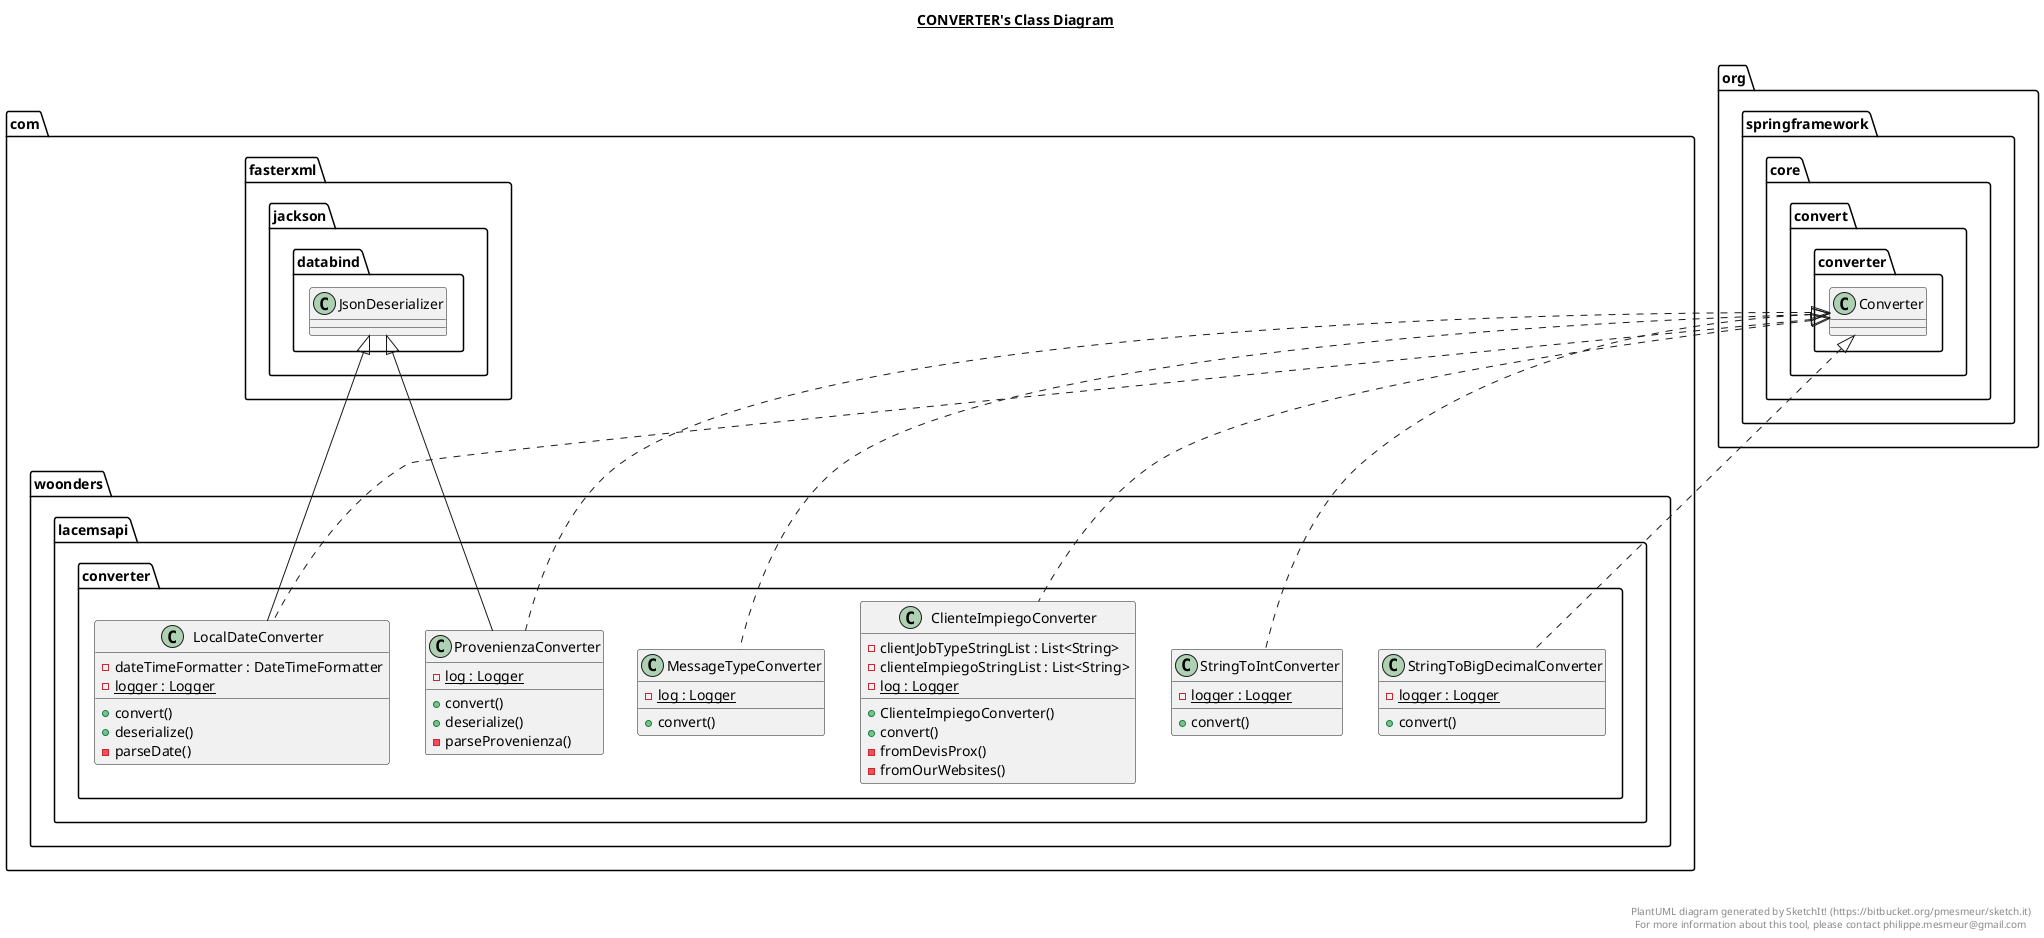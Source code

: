 @startuml

title __CONVERTER's Class Diagram__\n

  namespace com.woonders.lacemsapi.converter {
    class com.woonders.lacemsapi.converter.ClienteImpiegoConverter {
        - clientJobTypeStringList : List<String>
        - clienteImpiegoStringList : List<String>
        {static} - log : Logger
        + ClienteImpiegoConverter()
        + convert()
        - fromDevisProx()
        - fromOurWebsites()
    }
  }
  

  namespace com.woonders.lacemsapi.converter {
    class com.woonders.lacemsapi.converter.LocalDateConverter {
        - dateTimeFormatter : DateTimeFormatter
        {static} - logger : Logger
        + convert()
        + deserialize()
        - parseDate()
    }
  }
  

  namespace com.woonders.lacemsapi.converter {
    class com.woonders.lacemsapi.converter.MessageTypeConverter {
        {static} - log : Logger
        + convert()
    }
  }
  

  namespace com.woonders.lacemsapi.converter {
    class com.woonders.lacemsapi.converter.ProvenienzaConverter {
        {static} - log : Logger
        + convert()
        + deserialize()
        - parseProvenienza()
    }
  }
  

  namespace com.woonders.lacemsapi.converter {
    class com.woonders.lacemsapi.converter.StringToBigDecimalConverter {
        {static} - logger : Logger
        + convert()
    }
  }
  

  namespace com.woonders.lacemsapi.converter {
    class com.woonders.lacemsapi.converter.StringToIntConverter {
        {static} - logger : Logger
        + convert()
    }
  }
  

  com.woonders.lacemsapi.converter.ClienteImpiegoConverter .up.|> org.springframework.core.convert.converter.Converter
  com.woonders.lacemsapi.converter.LocalDateConverter .up.|> org.springframework.core.convert.converter.Converter
  com.woonders.lacemsapi.converter.LocalDateConverter -up-|> com.fasterxml.jackson.databind.JsonDeserializer
  com.woonders.lacemsapi.converter.MessageTypeConverter .up.|> org.springframework.core.convert.converter.Converter
  com.woonders.lacemsapi.converter.ProvenienzaConverter .up.|> org.springframework.core.convert.converter.Converter
  com.woonders.lacemsapi.converter.ProvenienzaConverter -up-|> com.fasterxml.jackson.databind.JsonDeserializer
  com.woonders.lacemsapi.converter.StringToBigDecimalConverter .up.|> org.springframework.core.convert.converter.Converter
  com.woonders.lacemsapi.converter.StringToIntConverter .up.|> org.springframework.core.convert.converter.Converter


right footer


PlantUML diagram generated by SketchIt! (https://bitbucket.org/pmesmeur/sketch.it)
For more information about this tool, please contact philippe.mesmeur@gmail.com
endfooter

@enduml
